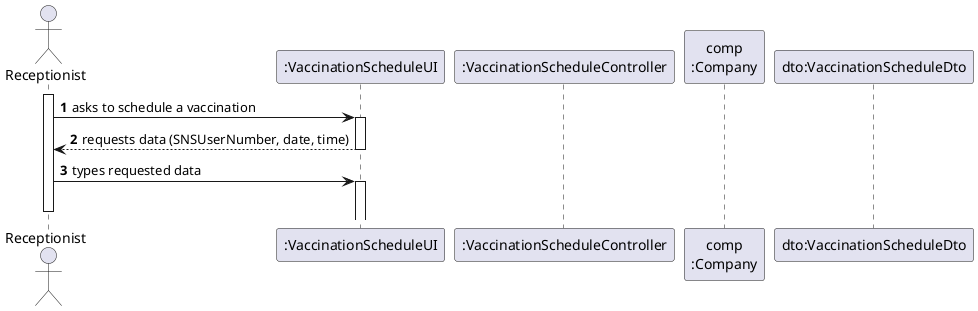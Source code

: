 @startuml US02_SD
autonumber
'hide footbox
actor "Receptionist" as RECEPT

participant ":VaccinationScheduleUI" as UI
participant ":VaccinationScheduleController" as CTRL
participant "comp\n:Company" as COMP
participant "dto:VaccinationScheduleDto" as DTO

activate RECEPT
RECEPT -> UI : asks to schedule a vaccination
activate UI
UI --> RECEPT : requests data (SNSUserNumber, date, time)
deactivate UI

RECEPT -> UI : types requested data
activate UI

deactivate RECEPT

@enduml